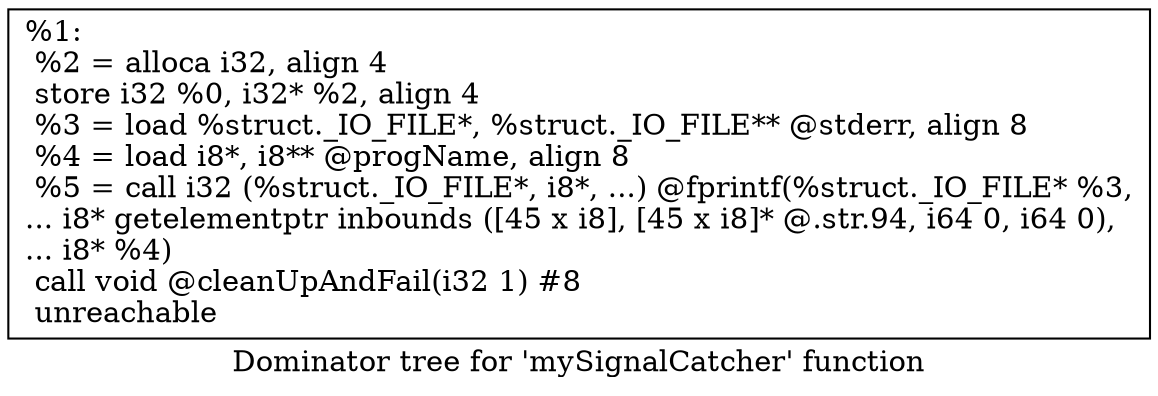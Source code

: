 digraph "Dominator tree for 'mySignalCatcher' function" {
	label="Dominator tree for 'mySignalCatcher' function";

	Node0xe91e00 [shape=record,label="{%1:\l  %2 = alloca i32, align 4\l  store i32 %0, i32* %2, align 4\l  %3 = load %struct._IO_FILE*, %struct._IO_FILE** @stderr, align 8\l  %4 = load i8*, i8** @progName, align 8\l  %5 = call i32 (%struct._IO_FILE*, i8*, ...) @fprintf(%struct._IO_FILE* %3,\l... i8* getelementptr inbounds ([45 x i8], [45 x i8]* @.str.94, i64 0, i64 0),\l... i8* %4)\l  call void @cleanUpAndFail(i32 1) #8\l  unreachable\l}"];
}
